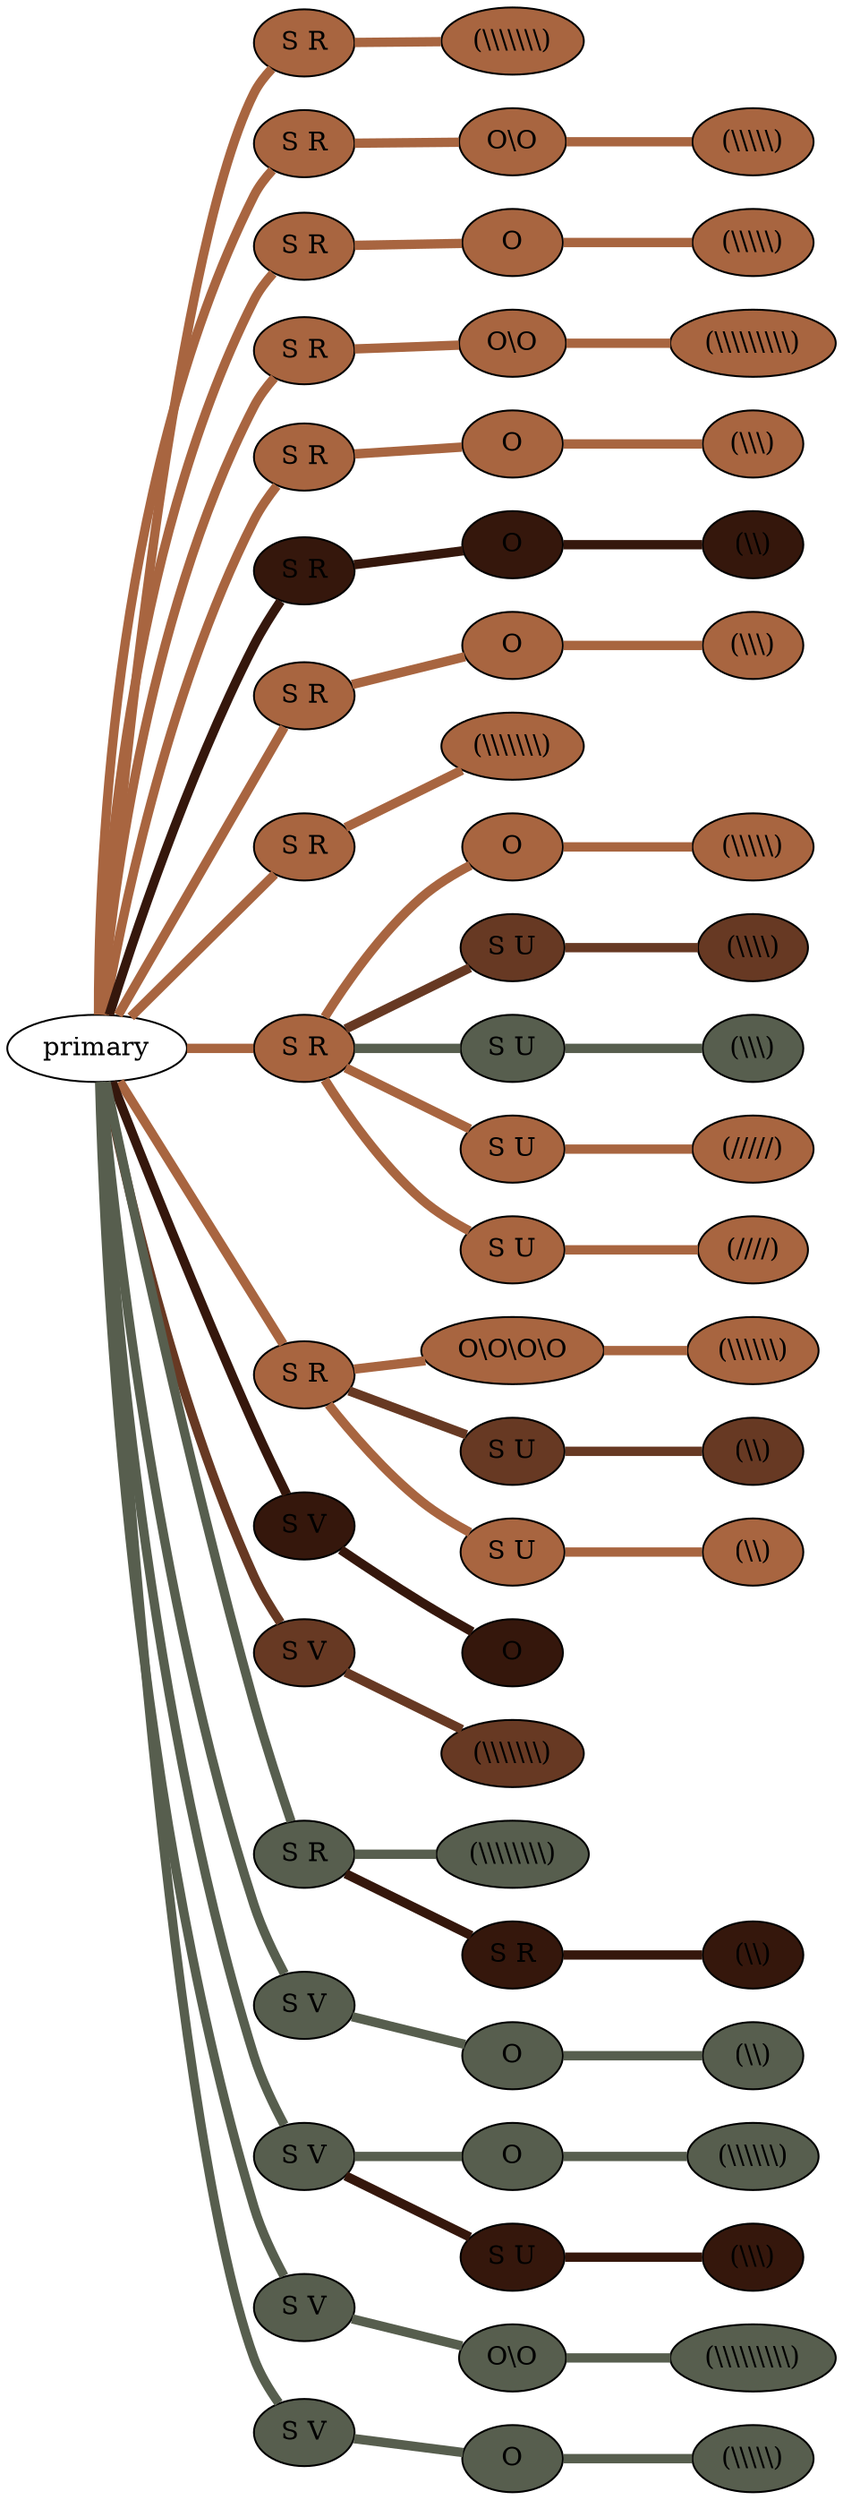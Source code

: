 graph {
 graph [rankdir=LR]
"1" [qtype="pendant_node", pendant_colors="#A86540", pendant_ply="S", pendant_attach="R", pendant_length="35", label="S R", style=filled, fillcolor="#A86540"]
"primary" -- "1" [qtype="pendant_link",penwidth=5,color="#A86540"]
"1:0" [qtype="knot_node", knot_value="7", knot_type="L", knot_position="27.5", knot_spin="Z", label="(\\\\\\\\\\\\\\)", style=filled, fillcolor="#A86540"]
"1" -- "1:0" [qtype="knot_link",penwidth=5,color="#A86540"]
"2" [qtype="pendant_node", pendant_colors="#A86540", pendant_ply="S", pendant_attach="R", pendant_length="56", label="S R", style=filled, fillcolor="#A86540"]
"primary" -- "2" [qtype="pendant_link",penwidth=5,color="#A86540"]
"2:0" [qtype="knot_node", knot_value="2", knot_type="S", knot_position="10.0", knot_spin="Z", label="O\\O", style=filled, fillcolor="#A86540"]
"2" -- "2:0" [qtype="knot_link",penwidth=5,color="#A86540"]
"2:1" [qtype="knot_node", knot_value="5", knot_type="L", knot_position="30.0", knot_spin="Z", label="(\\\\\\\\\\)", style=filled, fillcolor="#A86540"]
"2:0" -- "2:1" [qtype="knot_link",penwidth=5,color="#A86540"]
"3" [qtype="pendant_node", pendant_colors="#A86540", pendant_ply="S", pendant_attach="R", pendant_length="54", label="S R", style=filled, fillcolor="#A86540"]
"primary" -- "3" [qtype="pendant_link",penwidth=5,color="#A86540"]
"3:0" [qtype="knot_node", knot_value="1", knot_type="S", knot_position="9.5", knot_spin="Z", label="O", style=filled, fillcolor="#A86540"]
"3" -- "3:0" [qtype="knot_link",penwidth=5,color="#A86540"]
"3:1" [qtype="knot_node", knot_value="5", knot_type="L", knot_position="29.0", knot_spin="Z", label="(\\\\\\\\\\)", style=filled, fillcolor="#A86540"]
"3:0" -- "3:1" [qtype="knot_link",penwidth=5,color="#A86540"]
"4" [qtype="pendant_node", pendant_colors="#A86540", pendant_ply="S", pendant_attach="R", pendant_length="49", label="S R", style=filled, fillcolor="#A86540"]
"primary" -- "4" [qtype="pendant_link",penwidth=5,color="#A86540"]
"4:0" [qtype="knot_node", knot_value="2", knot_type="S", knot_position="10.0", knot_spin="Z", label="O\\O", style=filled, fillcolor="#A86540"]
"4" -- "4:0" [qtype="knot_link",penwidth=5,color="#A86540"]
"4:1" [qtype="knot_node", knot_value="9", knot_type="L", knot_position="31.0", knot_spin="Z", label="(\\\\\\\\\\\\\\\\\\)", style=filled, fillcolor="#A86540"]
"4:0" -- "4:1" [qtype="knot_link",penwidth=5,color="#A86540"]
"5" [qtype="pendant_node", pendant_colors="#A86540", pendant_ply="S", pendant_attach="R", pendant_length="54", label="S R", style=filled, fillcolor="#A86540"]
"primary" -- "5" [qtype="pendant_link",penwidth=5,color="#A86540"]
"5:0" [qtype="knot_node", knot_value="1", knot_type="S", knot_position="10.0", knot_spin="Z", label="O", style=filled, fillcolor="#A86540"]
"5" -- "5:0" [qtype="knot_link",penwidth=5,color="#A86540"]
"5:1" [qtype="knot_node", knot_value="3", knot_type="L", knot_position="30.5", knot_spin="Z", label="(\\\\\\)", style=filled, fillcolor="#A86540"]
"5:0" -- "5:1" [qtype="knot_link",penwidth=5,color="#A86540"]
"6" [qtype="pendant_node", pendant_colors="#35170C,#673923", pendant_ply="S", pendant_attach="R", pendant_length="49", label="S R", style=filled, fillcolor="#35170C"]
"primary" -- "6" [qtype="pendant_link",penwidth=5,color="#35170C"]
"6:0" [qtype="knot_node", knot_value="1", knot_type="S", knot_position="8.0", knot_spin="Z", label="O", style=filled, fillcolor="#35170C"]
"6" -- "6:0" [qtype="knot_link",penwidth=5,color="#35170C"]
"6:1" [qtype="knot_node", knot_value="2", knot_type="L", knot_position="29.5", knot_spin="Z", label="(\\\\)", style=filled, fillcolor="#35170C"]
"6:0" -- "6:1" [qtype="knot_link",penwidth=5,color="#35170C"]
"7" [qtype="pendant_node", pendant_colors="#A86540,#777777", pendant_ply="S", pendant_attach="R", pendant_length="50", label="S R", style=filled, fillcolor="#A86540"]
"primary" -- "7" [qtype="pendant_link",penwidth=5,color="#A86540"]
"7:0" [qtype="knot_node", knot_value="1", knot_type="S", knot_position="10.5", knot_spin="Z", label="O", style=filled, fillcolor="#A86540"]
"7" -- "7:0" [qtype="knot_link",penwidth=5,color="#A86540"]
"7:1" [qtype="knot_node", knot_value="3", knot_type="L", knot_position="32.0", knot_spin="Z", label="(\\\\\\)", style=filled, fillcolor="#A86540"]
"7:0" -- "7:1" [qtype="knot_link",penwidth=5,color="#A86540"]
"8" [qtype="pendant_node", pendant_colors="#A86540", pendant_ply="S", pendant_attach="R", pendant_length="56", label="S R", style=filled, fillcolor="#A86540"]
"primary" -- "8" [qtype="pendant_link",penwidth=5,color="#A86540"]
"8:0" [qtype="knot_node", knot_value="7", knot_type="L", knot_position="33.5", knot_spin="Z", label="(\\\\\\\\\\\\\\)", style=filled, fillcolor="#A86540"]
"8" -- "8:0" [qtype="knot_link",penwidth=5,color="#A86540"]
"9" [qtype="pendant_node", pendant_colors="#A86540", pendant_ply="S", pendant_attach="R", pendant_length="50", label="S R", style=filled, fillcolor="#A86540"]
"primary" -- "9" [qtype="pendant_link",penwidth=5,color="#A86540"]
"9:0" [qtype="knot_node", knot_value="1", knot_type="S", knot_position="10.0", knot_spin="Z", label="O", style=filled, fillcolor="#A86540"]
"9" -- "9:0" [qtype="knot_link",penwidth=5,color="#A86540"]
"9:1" [qtype="knot_node", knot_value="5", knot_type="L", knot_position="34.0", knot_spin="Z", label="(\\\\\\\\\\)", style=filled, fillcolor="#A86540"]
"9:0" -- "9:1" [qtype="knot_link",penwidth=5,color="#A86540"]
"9s1" [qtype="pendant_node", pendant_colors="#673923", pendant_ply="S", pendant_attach="U", pendant_length="31", label="S U", style=filled, fillcolor="#673923"]
"9" -- "9s1" [qtype="pendant_link",penwidth=5,color="#673923"]
"9s1:0" [qtype="knot_node", knot_value="4", knot_type="L", knot_position="5.0", knot_spin="Z", label="(\\\\\\\\)", style=filled, fillcolor="#673923"]
"9s1" -- "9s1:0" [qtype="knot_link",penwidth=5,color="#673923"]
"9s2" [qtype="pendant_node", pendant_colors="#575E4E", pendant_ply="S", pendant_attach="U", pendant_length="26", label="S U", style=filled, fillcolor="#575E4E"]
"9" -- "9s2" [qtype="pendant_link",penwidth=5,color="#575E4E"]
"9s2:0" [qtype="knot_node", knot_value="3", knot_type="L", knot_position="3.5", knot_spin="Z", label="(\\\\\\)", style=filled, fillcolor="#575E4E"]
"9s2" -- "9s2:0" [qtype="knot_link",penwidth=5,color="#575E4E"]
"9s3" [qtype="pendant_node", pendant_colors="#A86540", pendant_ply="S", pendant_attach="U", pendant_length="11", label="S U", style=filled, fillcolor="#A86540"]
"9" -- "9s3" [qtype="pendant_link",penwidth=5,color="#A86540"]
"9s3:0" [qtype="knot_node", knot_value="5", knot_type="L", knot_position="5.0", knot_spin="S", label="(/////)", style=filled, fillcolor="#A86540"]
"9s3" -- "9s3:0" [qtype="knot_link",penwidth=5,color="#A86540"]
"9s4" [qtype="pendant_node", pendant_colors="#A86540", pendant_ply="S", pendant_attach="U", pendant_length="16", label="S U", style=filled, fillcolor="#A86540"]
"9" -- "9s4" [qtype="pendant_link",penwidth=5,color="#A86540"]
"9s4:0" [qtype="knot_node", knot_value="4", knot_type="L", knot_position="2.5", knot_spin="S", label="(////)", style=filled, fillcolor="#A86540"]
"9s4" -- "9s4:0" [qtype="knot_link",penwidth=5,color="#A86540"]
"10" [qtype="pendant_node", pendant_colors="#A86540", pendant_ply="S", pendant_attach="R", pendant_length="49", label="S R", style=filled, fillcolor="#A86540"]
"primary" -- "10" [qtype="pendant_link",penwidth=5,color="#A86540"]
"10:0" [qtype="knot_node", knot_value="4", knot_type="S", knot_position="7.0", knot_spin="Z", label="O\\O\\O\\O", style=filled, fillcolor="#A86540"]
"10" -- "10:0" [qtype="knot_link",penwidth=5,color="#A86540"]
"10:1" [qtype="knot_node", knot_value="6", knot_type="L", knot_position="26.5", knot_spin="Z", label="(\\\\\\\\\\\\)", style=filled, fillcolor="#A86540"]
"10:0" -- "10:1" [qtype="knot_link",penwidth=5,color="#A86540"]
"10s1" [qtype="pendant_node", pendant_colors="#673923", pendant_ply="S", pendant_attach="U", pendant_length="61", label="S U", style=filled, fillcolor="#673923"]
"10" -- "10s1" [qtype="pendant_link",penwidth=5,color="#673923"]
"10s1:0" [qtype="knot_node", knot_value="2", knot_type="L", knot_position="12.5", knot_spin="Z", label="(\\\\)", style=filled, fillcolor="#673923"]
"10s1" -- "10s1:0" [qtype="knot_link",penwidth=5,color="#673923"]
"10s2" [qtype="pendant_node", pendant_colors="#A86540", pendant_ply="S", pendant_attach="U", pendant_length="56", label="S U", style=filled, fillcolor="#A86540"]
"10" -- "10s2" [qtype="pendant_link",penwidth=5,color="#A86540"]
"10s2:0" [qtype="knot_node", knot_value="2", knot_type="L", knot_position="11.5", knot_spin="Z", label="(\\\\)", style=filled, fillcolor="#A86540"]
"10s2" -- "10s2:0" [qtype="knot_link",penwidth=5,color="#A86540"]
"11" [qtype="pendant_node", pendant_colors="#35170C,#A86540", pendant_ply="S", pendant_attach="V", pendant_length="54", label="S V", style=filled, fillcolor="#35170C"]
"primary" -- "11" [qtype="pendant_link",penwidth=5,color="#35170C"]
"11:0" [qtype="knot_node", knot_value="1", knot_type="S", knot_position="8.0", knot_spin="Z", label="O", style=filled, fillcolor="#35170C"]
"11" -- "11:0" [qtype="knot_link",penwidth=5,color="#35170C"]
"12" [qtype="pendant_node", pendant_colors="#673923,#777777", pendant_ply="S", pendant_attach="V", pendant_length="22", label="S V", style=filled, fillcolor="#673923"]
"primary" -- "12" [qtype="pendant_link",penwidth=5,color="#673923"]
"12:0" [qtype="knot_node", knot_value="7", knot_type="L", knot_position="11.0", knot_spin="Z", label="(\\\\\\\\\\\\\\)", style=filled, fillcolor="#673923"]
"12" -- "12:0" [qtype="knot_link",penwidth=5,color="#673923"]
"13" [qtype="pendant_node", pendant_colors="#575E4E", pendant_ply="S", pendant_attach="R", pendant_length="37", label="S R", style=filled, fillcolor="#575E4E"]
"primary" -- "13" [qtype="pendant_link",penwidth=5,color="#575E4E"]
"13:0" [qtype="knot_node", knot_value="8", knot_type="L", knot_position="18.5", knot_spin="Z", label="(\\\\\\\\\\\\\\\\)", style=filled, fillcolor="#575E4E"]
"13" -- "13:0" [qtype="knot_link",penwidth=5,color="#575E4E"]
"13s1" [qtype="pendant_node", pendant_colors="#35170C,#A86540", pendant_ply="S", pendant_attach="R", pendant_length="23", label="S R", style=filled, fillcolor="#35170C"]
"13" -- "13s1" [qtype="pendant_link",penwidth=5,color="#35170C"]
"13s1:0" [qtype="knot_node", knot_value="2", knot_type="L", knot_position="14.5", knot_spin="Z", label="(\\\\)", style=filled, fillcolor="#35170C"]
"13s1" -- "13s1:0" [qtype="knot_link",penwidth=5,color="#35170C"]
"14" [qtype="pendant_node", pendant_colors="#575E4E", pendant_ply="S", pendant_attach="V", pendant_length="44", label="S V", style=filled, fillcolor="#575E4E"]
"primary" -- "14" [qtype="pendant_link",penwidth=5,color="#575E4E"]
"14:0" [qtype="knot_node", knot_value="1", knot_type="S", knot_position="6.5", knot_spin="Z", label="O", style=filled, fillcolor="#575E4E"]
"14" -- "14:0" [qtype="knot_link",penwidth=5,color="#575E4E"]
"14:1" [qtype="knot_node", knot_value="2", knot_type="L", knot_position="20.5", knot_spin="Z", label="(\\\\)", style=filled, fillcolor="#575E4E"]
"14:0" -- "14:1" [qtype="knot_link",penwidth=5,color="#575E4E"]
"15" [qtype="pendant_node", pendant_colors="#575E4E", pendant_ply="S", pendant_attach="V", pendant_length="37", label="S V", style=filled, fillcolor="#575E4E"]
"primary" -- "15" [qtype="pendant_link",penwidth=5,color="#575E4E"]
"15:0" [qtype="knot_node", knot_value="1", knot_type="S", knot_position="7.5", knot_spin="Z", label="O", style=filled, fillcolor="#575E4E"]
"15" -- "15:0" [qtype="knot_link",penwidth=5,color="#575E4E"]
"15:1" [qtype="knot_node", knot_value="6", knot_type="L", knot_position="20.5", knot_spin="Z", label="(\\\\\\\\\\\\)", style=filled, fillcolor="#575E4E"]
"15:0" -- "15:1" [qtype="knot_link",penwidth=5,color="#575E4E"]
"15s1" [qtype="pendant_node", pendant_colors="#35170C,#A86540", pendant_ply="S", pendant_attach="U", pendant_length="44", label="S U", style=filled, fillcolor="#35170C"]
"15" -- "15s1" [qtype="pendant_link",penwidth=5,color="#35170C"]
"15s1:0" [qtype="knot_node", knot_value="3", knot_type="L", knot_position="35.0", knot_spin="Z", label="(\\\\\\)", style=filled, fillcolor="#35170C"]
"15s1" -- "15s1:0" [qtype="knot_link",penwidth=5,color="#35170C"]
"16" [qtype="pendant_node", pendant_colors="#575E4E", pendant_ply="S", pendant_attach="V", pendant_length="37", label="S V", style=filled, fillcolor="#575E4E"]
"primary" -- "16" [qtype="pendant_link",penwidth=5,color="#575E4E"]
"16:0" [qtype="knot_node", knot_value="2", knot_type="S", knot_position="7.0", knot_spin="Z", label="O\\O", style=filled, fillcolor="#575E4E"]
"16" -- "16:0" [qtype="knot_link",penwidth=5,color="#575E4E"]
"16:1" [qtype="knot_node", knot_value="9", knot_type="L", knot_position="21.0", knot_spin="Z", label="(\\\\\\\\\\\\\\\\\\)", style=filled, fillcolor="#575E4E"]
"16:0" -- "16:1" [qtype="knot_link",penwidth=5,color="#575E4E"]
"17" [qtype="pendant_node", pendant_colors="#575E4E", pendant_ply="S", pendant_attach="V", pendant_length="36", label="S V", style=filled, fillcolor="#575E4E"]
"primary" -- "17" [qtype="pendant_link",penwidth=5,color="#575E4E"]
"17:0" [qtype="knot_node", knot_value="1", knot_type="S", knot_position="8.0", knot_spin="Z", label="O", style=filled, fillcolor="#575E4E"]
"17" -- "17:0" [qtype="knot_link",penwidth=5,color="#575E4E"]
"17:1" [qtype="knot_node", knot_value="5", knot_type="L", knot_position="18.5", knot_spin="Z", label="(\\\\\\\\\\)", style=filled, fillcolor="#575E4E"]
"17:0" -- "17:1" [qtype="knot_link",penwidth=5,color="#575E4E"]
}
